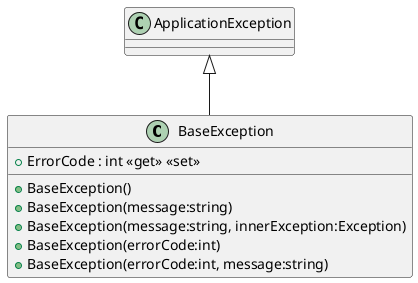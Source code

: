 @startuml
class BaseException {
    + BaseException()
    + BaseException(message:string)
    + BaseException(message:string, innerException:Exception)
    + BaseException(errorCode:int)
    + BaseException(errorCode:int, message:string)
    + ErrorCode : int <<get>> <<set>>
}
ApplicationException <|-- BaseException
@enduml
